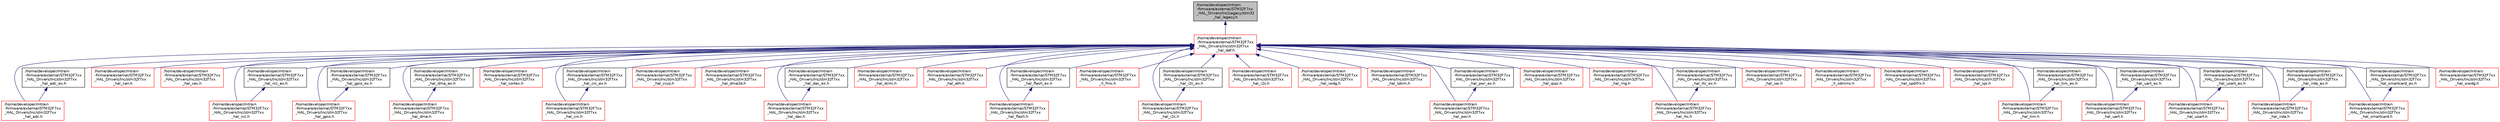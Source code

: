 digraph "/home/developer/mtrain-firmware/external/STM32F7xx_HAL_Drivers/Inc/Legacy/stm32_hal_legacy.h"
{
  edge [fontname="Helvetica",fontsize="10",labelfontname="Helvetica",labelfontsize="10"];
  node [fontname="Helvetica",fontsize="10",shape=record];
  Node1 [label="/home/developer/mtrain\l-firmware/external/STM32F7xx\l_HAL_Drivers/Inc/Legacy/stm32\l_hal_legacy.h",height=0.2,width=0.4,color="black", fillcolor="grey75", style="filled", fontcolor="black"];
  Node1 -> Node2 [dir="back",color="midnightblue",fontsize="10",style="solid",fontname="Helvetica"];
  Node2 [label="/home/developer/mtrain\l-firmware/external/STM32F7xx\l_HAL_Drivers/Inc/stm32f7xx\l_hal_def.h",height=0.2,width=0.4,color="red", fillcolor="white", style="filled",URL="$stm32f7xx__hal__def_8h.html",tooltip="This file contains HAL common defines, enumeration, macros and structures definitions. "];
  Node2 -> Node3 [dir="back",color="midnightblue",fontsize="10",style="solid",fontname="Helvetica"];
  Node3 [label="/home/developer/mtrain\l-firmware/external/STM32F7xx\l_HAL_Drivers/Inc/stm32f7xx\l_hal_adc.h",height=0.2,width=0.4,color="red", fillcolor="white", style="filled",URL="$stm32f7xx__hal__adc_8h.html",tooltip="Header file of ADC HAL extension module. "];
  Node2 -> Node157 [dir="back",color="midnightblue",fontsize="10",style="solid",fontname="Helvetica"];
  Node157 [label="/home/developer/mtrain\l-firmware/external/STM32F7xx\l_HAL_Drivers/Inc/stm32f7xx\l_hal_adc_ex.h",height=0.2,width=0.4,color="black", fillcolor="white", style="filled",URL="$stm32f7xx__hal__adc__ex_8h.html"];
  Node157 -> Node3 [dir="back",color="midnightblue",fontsize="10",style="solid",fontname="Helvetica"];
  Node2 -> Node158 [dir="back",color="midnightblue",fontsize="10",style="solid",fontname="Helvetica"];
  Node158 [label="/home/developer/mtrain\l-firmware/external/STM32F7xx\l_HAL_Drivers/Inc/stm32f7xx\l_hal_can.h",height=0.2,width=0.4,color="red", fillcolor="white", style="filled",URL="$stm32f7xx__hal__can_8h.html",tooltip="Header file of CAN HAL module. "];
  Node2 -> Node159 [dir="back",color="midnightblue",fontsize="10",style="solid",fontname="Helvetica"];
  Node159 [label="/home/developer/mtrain\l-firmware/external/STM32F7xx\l_HAL_Drivers/Inc/stm32f7xx\l_hal_cec.h",height=0.2,width=0.4,color="red", fillcolor="white", style="filled",URL="$stm32f7xx__hal__cec_8h.html",tooltip="Header file of CEC HAL module. "];
  Node2 -> Node160 [dir="back",color="midnightblue",fontsize="10",style="solid",fontname="Helvetica"];
  Node160 [label="/home/developer/mtrain\l-firmware/external/STM32F7xx\l_HAL_Drivers/Inc/stm32f7xx\l_hal_rcc.h",height=0.2,width=0.4,color="red", fillcolor="white", style="filled",URL="$stm32f7xx__hal__rcc_8h.html",tooltip="Header file of RCC HAL module. "];
  Node2 -> Node161 [dir="back",color="midnightblue",fontsize="10",style="solid",fontname="Helvetica"];
  Node161 [label="/home/developer/mtrain\l-firmware/external/STM32F7xx\l_HAL_Drivers/Inc/stm32f7xx\l_hal_rcc_ex.h",height=0.2,width=0.4,color="black", fillcolor="white", style="filled",URL="$stm32f7xx__hal__rcc__ex_8h.html",tooltip="Header file of RCC HAL Extension module. "];
  Node161 -> Node160 [dir="back",color="midnightblue",fontsize="10",style="solid",fontname="Helvetica"];
  Node2 -> Node162 [dir="back",color="midnightblue",fontsize="10",style="solid",fontname="Helvetica"];
  Node162 [label="/home/developer/mtrain\l-firmware/external/STM32F7xx\l_HAL_Drivers/Inc/stm32f7xx\l_hal_gpio.h",height=0.2,width=0.4,color="red", fillcolor="white", style="filled",URL="$stm32f7xx__hal__gpio_8h.html",tooltip="Header file of GPIO HAL module. "];
  Node2 -> Node163 [dir="back",color="midnightblue",fontsize="10",style="solid",fontname="Helvetica"];
  Node163 [label="/home/developer/mtrain\l-firmware/external/STM32F7xx\l_HAL_Drivers/Inc/stm32f7xx\l_hal_gpio_ex.h",height=0.2,width=0.4,color="black", fillcolor="white", style="filled",URL="$stm32f7xx__hal__gpio__ex_8h.html",tooltip="Header file of GPIO HAL Extension module. "];
  Node163 -> Node162 [dir="back",color="midnightblue",fontsize="10",style="solid",fontname="Helvetica"];
  Node2 -> Node164 [dir="back",color="midnightblue",fontsize="10",style="solid",fontname="Helvetica"];
  Node164 [label="/home/developer/mtrain\l-firmware/external/STM32F7xx\l_HAL_Drivers/Inc/stm32f7xx\l_hal_dma.h",height=0.2,width=0.4,color="red", fillcolor="white", style="filled",URL="$stm32f7xx__hal__dma_8h.html",tooltip="Header file of DMA HAL module. "];
  Node2 -> Node165 [dir="back",color="midnightblue",fontsize="10",style="solid",fontname="Helvetica"];
  Node165 [label="/home/developer/mtrain\l-firmware/external/STM32F7xx\l_HAL_Drivers/Inc/stm32f7xx\l_hal_dma_ex.h",height=0.2,width=0.4,color="black", fillcolor="white", style="filled",URL="$stm32f7xx__hal__dma__ex_8h.html",tooltip="Header file of DMA HAL extension module. "];
  Node165 -> Node164 [dir="back",color="midnightblue",fontsize="10",style="solid",fontname="Helvetica"];
  Node2 -> Node166 [dir="back",color="midnightblue",fontsize="10",style="solid",fontname="Helvetica"];
  Node166 [label="/home/developer/mtrain\l-firmware/external/STM32F7xx\l_HAL_Drivers/Inc/stm32f7xx\l_hal_cortex.h",height=0.2,width=0.4,color="red", fillcolor="white", style="filled",URL="$stm32f7xx__hal__cortex_8h.html",tooltip="Header file of CORTEX HAL module. "];
  Node2 -> Node167 [dir="back",color="midnightblue",fontsize="10",style="solid",fontname="Helvetica"];
  Node167 [label="/home/developer/mtrain\l-firmware/external/STM32F7xx\l_HAL_Drivers/Inc/stm32f7xx\l_hal_crc.h",height=0.2,width=0.4,color="red", fillcolor="white", style="filled",URL="$stm32f7xx__hal__crc_8h.html",tooltip="Header file of CRC HAL module. "];
  Node2 -> Node168 [dir="back",color="midnightblue",fontsize="10",style="solid",fontname="Helvetica"];
  Node168 [label="/home/developer/mtrain\l-firmware/external/STM32F7xx\l_HAL_Drivers/Inc/stm32f7xx\l_hal_crc_ex.h",height=0.2,width=0.4,color="black", fillcolor="white", style="filled",URL="$stm32f7xx__hal__crc__ex_8h.html",tooltip="Header file of CRC HAL extension module. "];
  Node168 -> Node167 [dir="back",color="midnightblue",fontsize="10",style="solid",fontname="Helvetica"];
  Node2 -> Node169 [dir="back",color="midnightblue",fontsize="10",style="solid",fontname="Helvetica"];
  Node169 [label="/home/developer/mtrain\l-firmware/external/STM32F7xx\l_HAL_Drivers/Inc/stm32f7xx\l_hal_cryp.h",height=0.2,width=0.4,color="red", fillcolor="white", style="filled",URL="$stm32f7xx__hal__cryp_8h.html",tooltip="Header file of CRYP HAL module. "];
  Node2 -> Node170 [dir="back",color="midnightblue",fontsize="10",style="solid",fontname="Helvetica"];
  Node170 [label="/home/developer/mtrain\l-firmware/external/STM32F7xx\l_HAL_Drivers/Inc/stm32f7xx\l_hal_dma2d.h",height=0.2,width=0.4,color="red", fillcolor="white", style="filled",URL="$stm32f7xx__hal__dma2d_8h.html",tooltip="Header file of DMA2D HAL module. "];
  Node2 -> Node171 [dir="back",color="midnightblue",fontsize="10",style="solid",fontname="Helvetica"];
  Node171 [label="/home/developer/mtrain\l-firmware/external/STM32F7xx\l_HAL_Drivers/Inc/stm32f7xx\l_hal_dac.h",height=0.2,width=0.4,color="red", fillcolor="white", style="filled",URL="$stm32f7xx__hal__dac_8h.html",tooltip="Header file of DAC HAL module. "];
  Node2 -> Node172 [dir="back",color="midnightblue",fontsize="10",style="solid",fontname="Helvetica"];
  Node172 [label="/home/developer/mtrain\l-firmware/external/STM32F7xx\l_HAL_Drivers/Inc/stm32f7xx\l_hal_dac_ex.h",height=0.2,width=0.4,color="black", fillcolor="white", style="filled",URL="$stm32f7xx__hal__dac__ex_8h.html"];
  Node172 -> Node171 [dir="back",color="midnightblue",fontsize="10",style="solid",fontname="Helvetica"];
  Node2 -> Node173 [dir="back",color="midnightblue",fontsize="10",style="solid",fontname="Helvetica"];
  Node173 [label="/home/developer/mtrain\l-firmware/external/STM32F7xx\l_HAL_Drivers/Inc/stm32f7xx\l_hal_dcmi.h",height=0.2,width=0.4,color="red", fillcolor="white", style="filled",URL="$stm32f7xx__hal__dcmi_8h.html",tooltip="Header file of DCMI HAL module. "];
  Node2 -> Node174 [dir="back",color="midnightblue",fontsize="10",style="solid",fontname="Helvetica"];
  Node174 [label="/home/developer/mtrain\l-firmware/external/STM32F7xx\l_HAL_Drivers/Inc/stm32f7xx\l_hal_eth.h",height=0.2,width=0.4,color="red", fillcolor="white", style="filled",URL="$stm32f7xx__hal__eth_8h.html",tooltip="Header file of ETH HAL module. "];
  Node2 -> Node175 [dir="back",color="midnightblue",fontsize="10",style="solid",fontname="Helvetica"];
  Node175 [label="/home/developer/mtrain\l-firmware/external/STM32F7xx\l_HAL_Drivers/Inc/stm32f7xx\l_hal_flash.h",height=0.2,width=0.4,color="red", fillcolor="white", style="filled",URL="$stm32f7xx__hal__flash_8h.html",tooltip="Header file of FLASH HAL module. "];
  Node2 -> Node176 [dir="back",color="midnightblue",fontsize="10",style="solid",fontname="Helvetica"];
  Node176 [label="/home/developer/mtrain\l-firmware/external/STM32F7xx\l_HAL_Drivers/Inc/stm32f7xx\l_hal_flash_ex.h",height=0.2,width=0.4,color="black", fillcolor="white", style="filled",URL="$stm32f7xx__hal__flash__ex_8h.html",tooltip="Header file of FLASH HAL Extension module. "];
  Node176 -> Node175 [dir="back",color="midnightblue",fontsize="10",style="solid",fontname="Helvetica"];
  Node2 -> Node177 [dir="back",color="midnightblue",fontsize="10",style="solid",fontname="Helvetica"];
  Node177 [label="/home/developer/mtrain\l-firmware/external/STM32F7xx\l_HAL_Drivers/Inc/stm32f7xx\l_ll_fmc.h",height=0.2,width=0.4,color="red", fillcolor="white", style="filled",URL="$stm32f7xx__ll__fmc_8h.html",tooltip="Header file of FMC HAL module. "];
  Node2 -> Node182 [dir="back",color="midnightblue",fontsize="10",style="solid",fontname="Helvetica"];
  Node182 [label="/home/developer/mtrain\l-firmware/external/STM32F7xx\l_HAL_Drivers/Inc/stm32f7xx\l_hal_i2c.h",height=0.2,width=0.4,color="red", fillcolor="white", style="filled",URL="$stm32f7xx__hal__i2c_8h.html",tooltip="Header file of I2C HAL module. "];
  Node2 -> Node183 [dir="back",color="midnightblue",fontsize="10",style="solid",fontname="Helvetica"];
  Node183 [label="/home/developer/mtrain\l-firmware/external/STM32F7xx\l_HAL_Drivers/Inc/stm32f7xx\l_hal_i2c_ex.h",height=0.2,width=0.4,color="black", fillcolor="white", style="filled",URL="$stm32f7xx__hal__i2c__ex_8h.html",tooltip="Header file of I2C HAL Extended module. "];
  Node183 -> Node182 [dir="back",color="midnightblue",fontsize="10",style="solid",fontname="Helvetica"];
  Node2 -> Node184 [dir="back",color="midnightblue",fontsize="10",style="solid",fontname="Helvetica"];
  Node184 [label="/home/developer/mtrain\l-firmware/external/STM32F7xx\l_HAL_Drivers/Inc/stm32f7xx\l_hal_i2s.h",height=0.2,width=0.4,color="red", fillcolor="white", style="filled",URL="$stm32f7xx__hal__i2s_8h.html",tooltip="Header file of I2S HAL module. "];
  Node2 -> Node185 [dir="back",color="midnightblue",fontsize="10",style="solid",fontname="Helvetica"];
  Node185 [label="/home/developer/mtrain\l-firmware/external/STM32F7xx\l_HAL_Drivers/Inc/stm32f7xx\l_hal_iwdg.h",height=0.2,width=0.4,color="red", fillcolor="white", style="filled",URL="$stm32f7xx__hal__iwdg_8h.html",tooltip="Header file of IWDG HAL module. "];
  Node2 -> Node186 [dir="back",color="midnightblue",fontsize="10",style="solid",fontname="Helvetica"];
  Node186 [label="/home/developer/mtrain\l-firmware/external/STM32F7xx\l_HAL_Drivers/Inc/stm32f7xx\l_hal_lptim.h",height=0.2,width=0.4,color="red", fillcolor="white", style="filled",URL="$stm32f7xx__hal__lptim_8h.html",tooltip="Header file of LPTIM HAL module. "];
  Node2 -> Node187 [dir="back",color="midnightblue",fontsize="10",style="solid",fontname="Helvetica"];
  Node187 [label="/home/developer/mtrain\l-firmware/external/STM32F7xx\l_HAL_Drivers/Inc/stm32f7xx\l_hal_pwr.h",height=0.2,width=0.4,color="red", fillcolor="white", style="filled",URL="$stm32f7xx__hal__pwr_8h.html",tooltip="Header file of PWR HAL module. "];
  Node2 -> Node188 [dir="back",color="midnightblue",fontsize="10",style="solid",fontname="Helvetica"];
  Node188 [label="/home/developer/mtrain\l-firmware/external/STM32F7xx\l_HAL_Drivers/Inc/stm32f7xx\l_hal_pwr_ex.h",height=0.2,width=0.4,color="black", fillcolor="white", style="filled",URL="$stm32f7xx__hal__pwr__ex_8h.html",tooltip="Header file of PWR HAL Extension module. "];
  Node188 -> Node187 [dir="back",color="midnightblue",fontsize="10",style="solid",fontname="Helvetica"];
  Node2 -> Node189 [dir="back",color="midnightblue",fontsize="10",style="solid",fontname="Helvetica"];
  Node189 [label="/home/developer/mtrain\l-firmware/external/STM32F7xx\l_HAL_Drivers/Inc/stm32f7xx\l_hal_qspi.h",height=0.2,width=0.4,color="red", fillcolor="white", style="filled",URL="$stm32f7xx__hal__qspi_8h.html",tooltip="Header file of QSPI HAL module. "];
  Node2 -> Node190 [dir="back",color="midnightblue",fontsize="10",style="solid",fontname="Helvetica"];
  Node190 [label="/home/developer/mtrain\l-firmware/external/STM32F7xx\l_HAL_Drivers/Inc/stm32f7xx\l_hal_rng.h",height=0.2,width=0.4,color="red", fillcolor="white", style="filled",URL="$stm32f7xx__hal__rng_8h.html",tooltip="Header file of RNG HAL module. "];
  Node2 -> Node191 [dir="back",color="midnightblue",fontsize="10",style="solid",fontname="Helvetica"];
  Node191 [label="/home/developer/mtrain\l-firmware/external/STM32F7xx\l_HAL_Drivers/Inc/stm32f7xx\l_hal_rtc.h",height=0.2,width=0.4,color="red", fillcolor="white", style="filled",URL="$stm32f7xx__hal__rtc_8h.html",tooltip="Header file of RTC HAL module. "];
  Node2 -> Node192 [dir="back",color="midnightblue",fontsize="10",style="solid",fontname="Helvetica"];
  Node192 [label="/home/developer/mtrain\l-firmware/external/STM32F7xx\l_HAL_Drivers/Inc/stm32f7xx\l_hal_rtc_ex.h",height=0.2,width=0.4,color="black", fillcolor="white", style="filled",URL="$stm32f7xx__hal__rtc__ex_8h.html",tooltip="Header file of RTC HAL Extension module. "];
  Node192 -> Node191 [dir="back",color="midnightblue",fontsize="10",style="solid",fontname="Helvetica"];
  Node2 -> Node193 [dir="back",color="midnightblue",fontsize="10",style="solid",fontname="Helvetica"];
  Node193 [label="/home/developer/mtrain\l-firmware/external/STM32F7xx\l_HAL_Drivers/Inc/stm32f7xx\l_hal_sai.h",height=0.2,width=0.4,color="red", fillcolor="white", style="filled",URL="$stm32f7xx__hal__sai_8h.html",tooltip="Header file of SAI HAL module. "];
  Node2 -> Node194 [dir="back",color="midnightblue",fontsize="10",style="solid",fontname="Helvetica"];
  Node194 [label="/home/developer/mtrain\l-firmware/external/STM32F7xx\l_HAL_Drivers/Inc/stm32f7xx\l_ll_sdmmc.h",height=0.2,width=0.4,color="red", fillcolor="white", style="filled",URL="$stm32f7xx__ll__sdmmc_8h.html",tooltip="Header file of SDMMC HAL module. "];
  Node2 -> Node197 [dir="back",color="midnightblue",fontsize="10",style="solid",fontname="Helvetica"];
  Node197 [label="/home/developer/mtrain\l-firmware/external/STM32F7xx\l_HAL_Drivers/Inc/stm32f7xx\l_hal_spdifrx.h",height=0.2,width=0.4,color="red", fillcolor="white", style="filled",URL="$stm32f7xx__hal__spdifrx_8h.html",tooltip="Header file of SPDIFRX HAL module. "];
  Node2 -> Node198 [dir="back",color="midnightblue",fontsize="10",style="solid",fontname="Helvetica"];
  Node198 [label="/home/developer/mtrain\l-firmware/external/STM32F7xx\l_HAL_Drivers/Inc/stm32f7xx\l_hal_spi.h",height=0.2,width=0.4,color="red", fillcolor="white", style="filled",URL="$stm32f7xx__hal__spi_8h.html",tooltip="Header file of SPI HAL module. "];
  Node2 -> Node199 [dir="back",color="midnightblue",fontsize="10",style="solid",fontname="Helvetica"];
  Node199 [label="/home/developer/mtrain\l-firmware/external/STM32F7xx\l_HAL_Drivers/Inc/stm32f7xx\l_hal_tim.h",height=0.2,width=0.4,color="red", fillcolor="white", style="filled",URL="$stm32f7xx__hal__tim_8h.html",tooltip="Header file of TIM HAL module. "];
  Node2 -> Node200 [dir="back",color="midnightblue",fontsize="10",style="solid",fontname="Helvetica"];
  Node200 [label="/home/developer/mtrain\l-firmware/external/STM32F7xx\l_HAL_Drivers/Inc/stm32f7xx\l_hal_tim_ex.h",height=0.2,width=0.4,color="black", fillcolor="white", style="filled",URL="$stm32f7xx__hal__tim__ex_8h.html",tooltip="Header file of TIM HAL Extension module. "];
  Node200 -> Node199 [dir="back",color="midnightblue",fontsize="10",style="solid",fontname="Helvetica"];
  Node2 -> Node201 [dir="back",color="midnightblue",fontsize="10",style="solid",fontname="Helvetica"];
  Node201 [label="/home/developer/mtrain\l-firmware/external/STM32F7xx\l_HAL_Drivers/Inc/stm32f7xx\l_hal_uart.h",height=0.2,width=0.4,color="red", fillcolor="white", style="filled",URL="$stm32f7xx__hal__uart_8h.html",tooltip="Header file of UART HAL module. "];
  Node2 -> Node202 [dir="back",color="midnightblue",fontsize="10",style="solid",fontname="Helvetica"];
  Node202 [label="/home/developer/mtrain\l-firmware/external/STM32F7xx\l_HAL_Drivers/Inc/stm32f7xx\l_hal_uart_ex.h",height=0.2,width=0.4,color="black", fillcolor="white", style="filled",URL="$stm32f7xx__hal__uart__ex_8h.html",tooltip="Header file of UART HAL Extension module. "];
  Node202 -> Node201 [dir="back",color="midnightblue",fontsize="10",style="solid",fontname="Helvetica"];
  Node2 -> Node203 [dir="back",color="midnightblue",fontsize="10",style="solid",fontname="Helvetica"];
  Node203 [label="/home/developer/mtrain\l-firmware/external/STM32F7xx\l_HAL_Drivers/Inc/stm32f7xx\l_hal_usart.h",height=0.2,width=0.4,color="red", fillcolor="white", style="filled",URL="$stm32f7xx__hal__usart_8h.html",tooltip="Header file of USART HAL module. "];
  Node2 -> Node204 [dir="back",color="midnightblue",fontsize="10",style="solid",fontname="Helvetica"];
  Node204 [label="/home/developer/mtrain\l-firmware/external/STM32F7xx\l_HAL_Drivers/Inc/stm32f7xx\l_hal_usart_ex.h",height=0.2,width=0.4,color="black", fillcolor="white", style="filled",URL="$stm32f7xx__hal__usart__ex_8h.html",tooltip="Header file of USART HAL Extension module. "];
  Node204 -> Node203 [dir="back",color="midnightblue",fontsize="10",style="solid",fontname="Helvetica"];
  Node2 -> Node205 [dir="back",color="midnightblue",fontsize="10",style="solid",fontname="Helvetica"];
  Node205 [label="/home/developer/mtrain\l-firmware/external/STM32F7xx\l_HAL_Drivers/Inc/stm32f7xx\l_hal_irda.h",height=0.2,width=0.4,color="red", fillcolor="white", style="filled",URL="$stm32f7xx__hal__irda_8h.html",tooltip="Header file of IRDA HAL module. "];
  Node2 -> Node206 [dir="back",color="midnightblue",fontsize="10",style="solid",fontname="Helvetica"];
  Node206 [label="/home/developer/mtrain\l-firmware/external/STM32F7xx\l_HAL_Drivers/Inc/stm32f7xx\l_hal_irda_ex.h",height=0.2,width=0.4,color="black", fillcolor="white", style="filled",URL="$stm32f7xx__hal__irda__ex_8h.html",tooltip="Header file of IRDA HAL Extension module. "];
  Node206 -> Node205 [dir="back",color="midnightblue",fontsize="10",style="solid",fontname="Helvetica"];
  Node2 -> Node207 [dir="back",color="midnightblue",fontsize="10",style="solid",fontname="Helvetica"];
  Node207 [label="/home/developer/mtrain\l-firmware/external/STM32F7xx\l_HAL_Drivers/Inc/stm32f7xx\l_hal_smartcard.h",height=0.2,width=0.4,color="red", fillcolor="white", style="filled",URL="$stm32f7xx__hal__smartcard_8h.html",tooltip="Header file of SMARTCARD HAL module. "];
  Node2 -> Node208 [dir="back",color="midnightblue",fontsize="10",style="solid",fontname="Helvetica"];
  Node208 [label="/home/developer/mtrain\l-firmware/external/STM32F7xx\l_HAL_Drivers/Inc/stm32f7xx\l_hal_smartcard_ex.h",height=0.2,width=0.4,color="black", fillcolor="white", style="filled",URL="$stm32f7xx__hal__smartcard__ex_8h.html",tooltip="Header file of SMARTCARD HAL module. "];
  Node208 -> Node207 [dir="back",color="midnightblue",fontsize="10",style="solid",fontname="Helvetica"];
  Node2 -> Node209 [dir="back",color="midnightblue",fontsize="10",style="solid",fontname="Helvetica"];
  Node209 [label="/home/developer/mtrain\l-firmware/external/STM32F7xx\l_HAL_Drivers/Inc/stm32f7xx\l_hal_wwdg.h",height=0.2,width=0.4,color="red", fillcolor="white", style="filled",URL="$stm32f7xx__hal__wwdg_8h.html",tooltip="Header file of WWDG HAL module. "];
}
